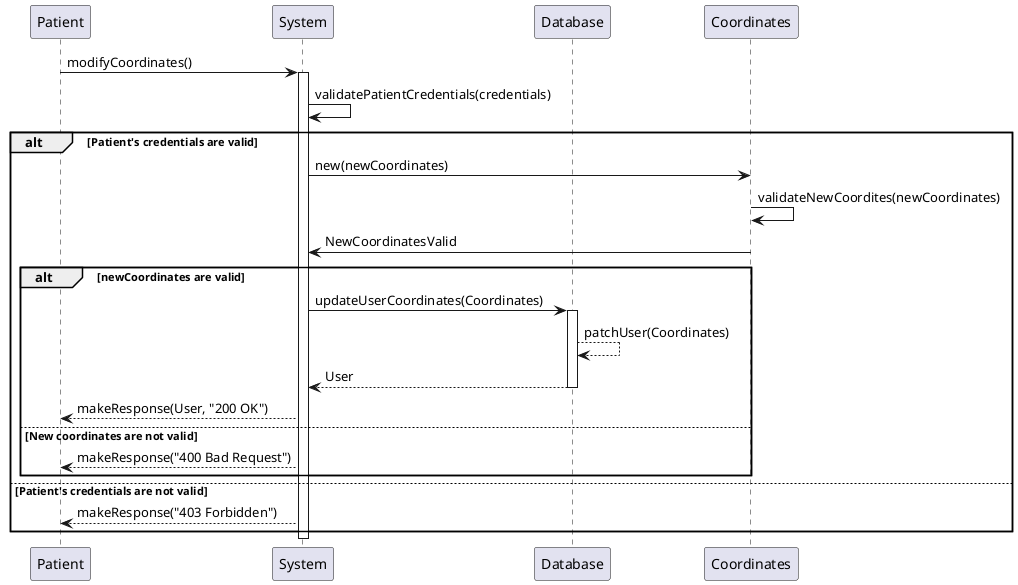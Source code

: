 @startuml

participant "Patient" as Patient
participant "System" as System
participant "Database" as Database

Patient -> System: modifyCoordinates()
activate System
System -> System: validatePatientCredentials(credentials)
alt Patient's credentials are valid
    System -> Coordinates: new(newCoordinates)
    Coordinates -> Coordinates: validateNewCoordites(newCoordinates)
    Coordinates -> System: NewCoordinatesValid
    alt newCoordinates are valid
        System -> Database: updateUserCoordinates(Coordinates)
        activate Database
        Database --> Database: patchUser(Coordinates)
        Database --> System: User
        deactivate Database
        System --> Patient: makeResponse(User, "200 OK")
    else New coordinates are not valid
        System --> Patient: makeResponse("400 Bad Request")
    end
else Patient's credentials are not valid
    System --> Patient: makeResponse("403 Forbidden")
end
deactivate System

@enduml
